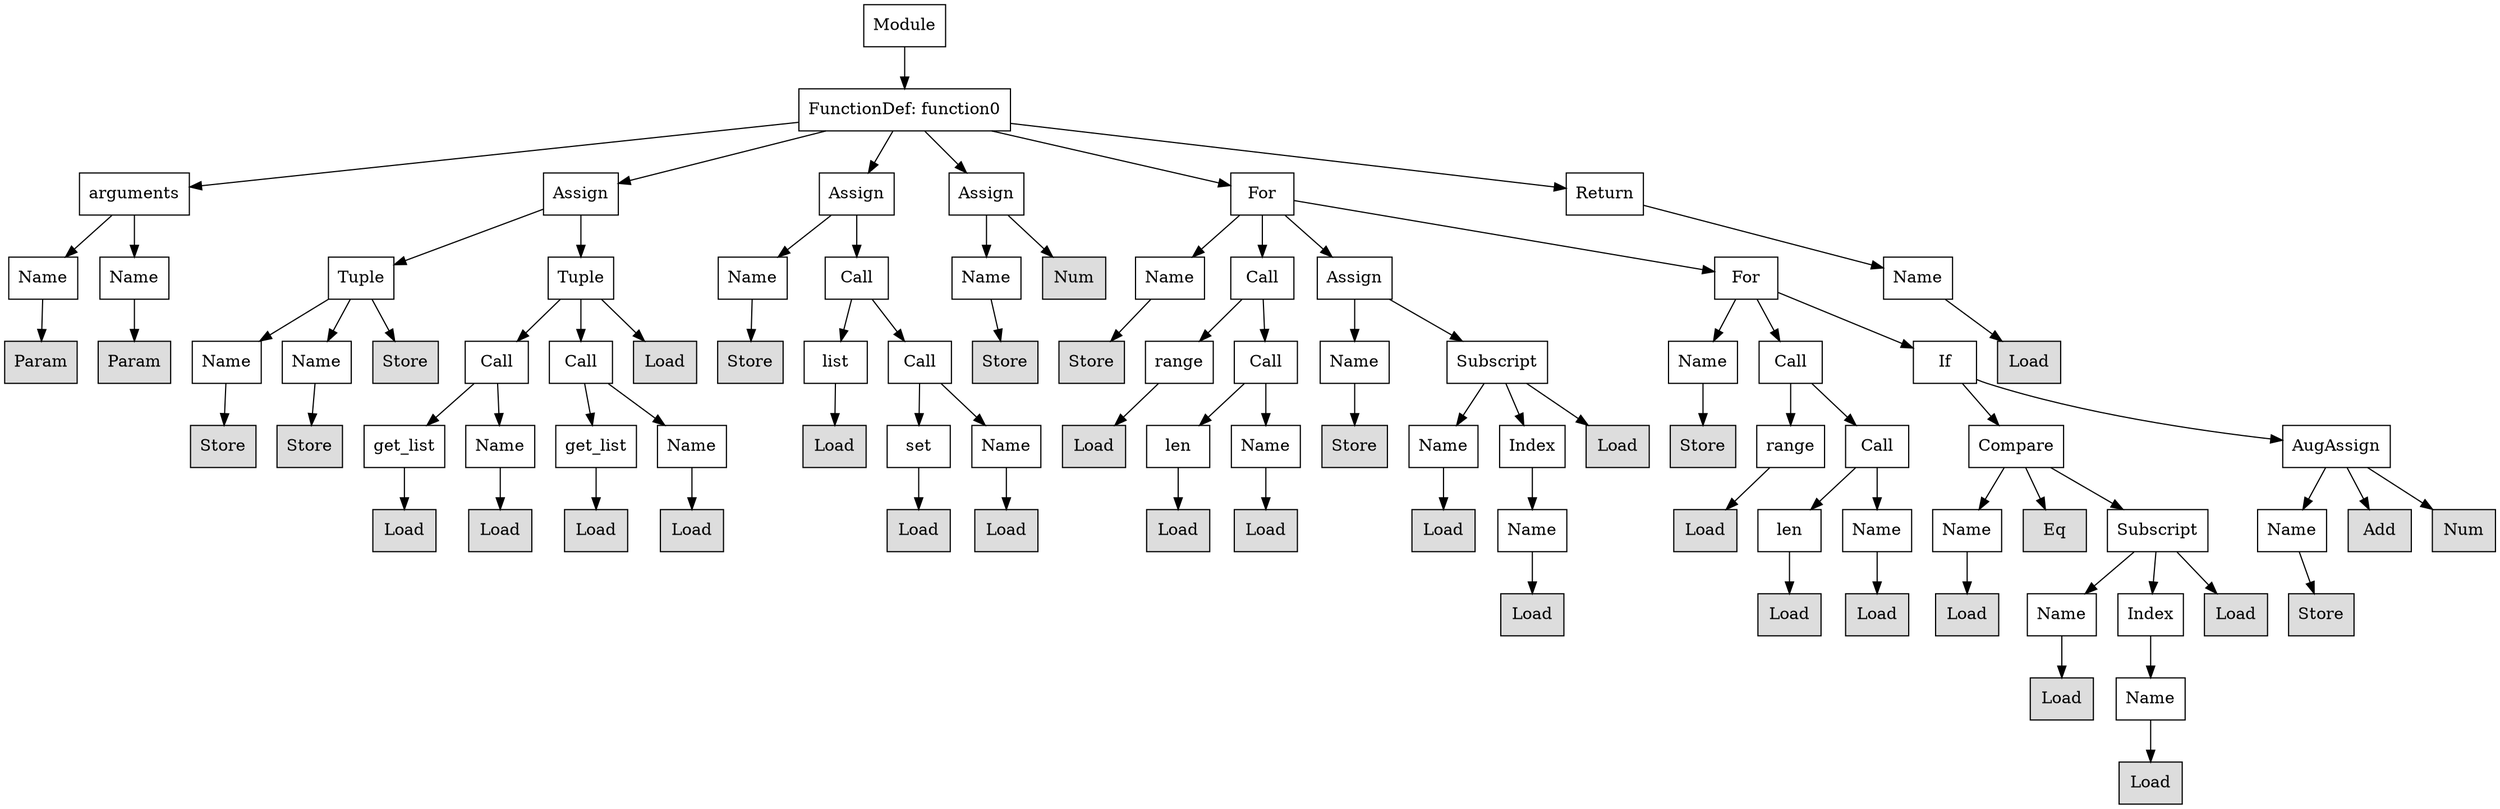 digraph G {
n0 [shape=rect, label="Module"];
n1 [shape=rect, label="FunctionDef: function0"];
n2 [shape=rect, label="arguments"];
n3 [shape=rect, label="Assign"];
n4 [shape=rect, label="Assign"];
n5 [shape=rect, label="Assign"];
n6 [shape=rect, label="For"];
n7 [shape=rect, label="Return"];
n8 [shape=rect, label="Name"];
n9 [shape=rect, label="Name"];
n10 [shape=rect, label="Tuple"];
n11 [shape=rect, label="Tuple"];
n12 [shape=rect, label="Name"];
n13 [shape=rect, label="Call"];
n14 [shape=rect, label="Name"];
n15 [shape=rect, label="Num" style="filled" fillcolor="#dddddd"];
n16 [shape=rect, label="Name"];
n17 [shape=rect, label="Call"];
n18 [shape=rect, label="Assign"];
n19 [shape=rect, label="For"];
n20 [shape=rect, label="Name"];
n21 [shape=rect, label="Param" style="filled" fillcolor="#dddddd"];
n22 [shape=rect, label="Param" style="filled" fillcolor="#dddddd"];
n23 [shape=rect, label="Name"];
n24 [shape=rect, label="Name"];
n25 [shape=rect, label="Store" style="filled" fillcolor="#dddddd"];
n26 [shape=rect, label="Call"];
n27 [shape=rect, label="Call"];
n28 [shape=rect, label="Load" style="filled" fillcolor="#dddddd"];
n29 [shape=rect, label="Store" style="filled" fillcolor="#dddddd"];
n30 [shape=rect, label="list"];
n31 [shape=rect, label="Call"];
n32 [shape=rect, label="Store" style="filled" fillcolor="#dddddd"];
n33 [shape=rect, label="Store" style="filled" fillcolor="#dddddd"];
n34 [shape=rect, label="range"];
n35 [shape=rect, label="Call"];
n36 [shape=rect, label="Name"];
n37 [shape=rect, label="Subscript"];
n38 [shape=rect, label="Name"];
n39 [shape=rect, label="Call"];
n40 [shape=rect, label="If"];
n41 [shape=rect, label="Load" style="filled" fillcolor="#dddddd"];
n42 [shape=rect, label="Store" style="filled" fillcolor="#dddddd"];
n43 [shape=rect, label="Store" style="filled" fillcolor="#dddddd"];
n44 [shape=rect, label="get_list"];
n45 [shape=rect, label="Name"];
n46 [shape=rect, label="get_list"];
n47 [shape=rect, label="Name"];
n48 [shape=rect, label="Load" style="filled" fillcolor="#dddddd"];
n49 [shape=rect, label="set"];
n50 [shape=rect, label="Name"];
n51 [shape=rect, label="Load" style="filled" fillcolor="#dddddd"];
n52 [shape=rect, label="len"];
n53 [shape=rect, label="Name"];
n54 [shape=rect, label="Store" style="filled" fillcolor="#dddddd"];
n55 [shape=rect, label="Name"];
n56 [shape=rect, label="Index"];
n57 [shape=rect, label="Load" style="filled" fillcolor="#dddddd"];
n58 [shape=rect, label="Store" style="filled" fillcolor="#dddddd"];
n59 [shape=rect, label="range"];
n60 [shape=rect, label="Call"];
n61 [shape=rect, label="Compare"];
n62 [shape=rect, label="AugAssign"];
n63 [shape=rect, label="Load" style="filled" fillcolor="#dddddd"];
n64 [shape=rect, label="Load" style="filled" fillcolor="#dddddd"];
n65 [shape=rect, label="Load" style="filled" fillcolor="#dddddd"];
n66 [shape=rect, label="Load" style="filled" fillcolor="#dddddd"];
n67 [shape=rect, label="Load" style="filled" fillcolor="#dddddd"];
n68 [shape=rect, label="Load" style="filled" fillcolor="#dddddd"];
n69 [shape=rect, label="Load" style="filled" fillcolor="#dddddd"];
n70 [shape=rect, label="Load" style="filled" fillcolor="#dddddd"];
n71 [shape=rect, label="Load" style="filled" fillcolor="#dddddd"];
n72 [shape=rect, label="Name"];
n73 [shape=rect, label="Load" style="filled" fillcolor="#dddddd"];
n74 [shape=rect, label="len"];
n75 [shape=rect, label="Name"];
n76 [shape=rect, label="Name"];
n77 [shape=rect, label="Eq" style="filled" fillcolor="#dddddd"];
n78 [shape=rect, label="Subscript"];
n79 [shape=rect, label="Name"];
n80 [shape=rect, label="Add" style="filled" fillcolor="#dddddd"];
n81 [shape=rect, label="Num" style="filled" fillcolor="#dddddd"];
n82 [shape=rect, label="Load" style="filled" fillcolor="#dddddd"];
n83 [shape=rect, label="Load" style="filled" fillcolor="#dddddd"];
n84 [shape=rect, label="Load" style="filled" fillcolor="#dddddd"];
n85 [shape=rect, label="Load" style="filled" fillcolor="#dddddd"];
n86 [shape=rect, label="Name"];
n87 [shape=rect, label="Index"];
n88 [shape=rect, label="Load" style="filled" fillcolor="#dddddd"];
n89 [shape=rect, label="Store" style="filled" fillcolor="#dddddd"];
n90 [shape=rect, label="Load" style="filled" fillcolor="#dddddd"];
n91 [shape=rect, label="Name"];
n92 [shape=rect, label="Load" style="filled" fillcolor="#dddddd"];
n0 -> n1;
n1 -> n2;
n1 -> n3;
n1 -> n4;
n1 -> n5;
n1 -> n6;
n1 -> n7;
n2 -> n8;
n2 -> n9;
n3 -> n10;
n3 -> n11;
n4 -> n12;
n4 -> n13;
n5 -> n14;
n5 -> n15;
n6 -> n16;
n6 -> n17;
n6 -> n18;
n6 -> n19;
n7 -> n20;
n8 -> n21;
n9 -> n22;
n10 -> n23;
n10 -> n24;
n10 -> n25;
n11 -> n26;
n11 -> n27;
n11 -> n28;
n12 -> n29;
n13 -> n30;
n13 -> n31;
n14 -> n32;
n16 -> n33;
n17 -> n34;
n17 -> n35;
n18 -> n36;
n18 -> n37;
n19 -> n38;
n19 -> n39;
n19 -> n40;
n20 -> n41;
n23 -> n42;
n24 -> n43;
n26 -> n44;
n26 -> n45;
n27 -> n46;
n27 -> n47;
n30 -> n48;
n31 -> n49;
n31 -> n50;
n34 -> n51;
n35 -> n52;
n35 -> n53;
n36 -> n54;
n37 -> n55;
n37 -> n56;
n37 -> n57;
n38 -> n58;
n39 -> n59;
n39 -> n60;
n40 -> n61;
n40 -> n62;
n44 -> n63;
n45 -> n64;
n46 -> n65;
n47 -> n66;
n49 -> n67;
n50 -> n68;
n52 -> n69;
n53 -> n70;
n55 -> n71;
n56 -> n72;
n59 -> n73;
n60 -> n74;
n60 -> n75;
n61 -> n76;
n61 -> n77;
n61 -> n78;
n62 -> n79;
n62 -> n80;
n62 -> n81;
n72 -> n82;
n74 -> n83;
n75 -> n84;
n76 -> n85;
n78 -> n86;
n78 -> n87;
n78 -> n88;
n79 -> n89;
n86 -> n90;
n87 -> n91;
n91 -> n92;
}

